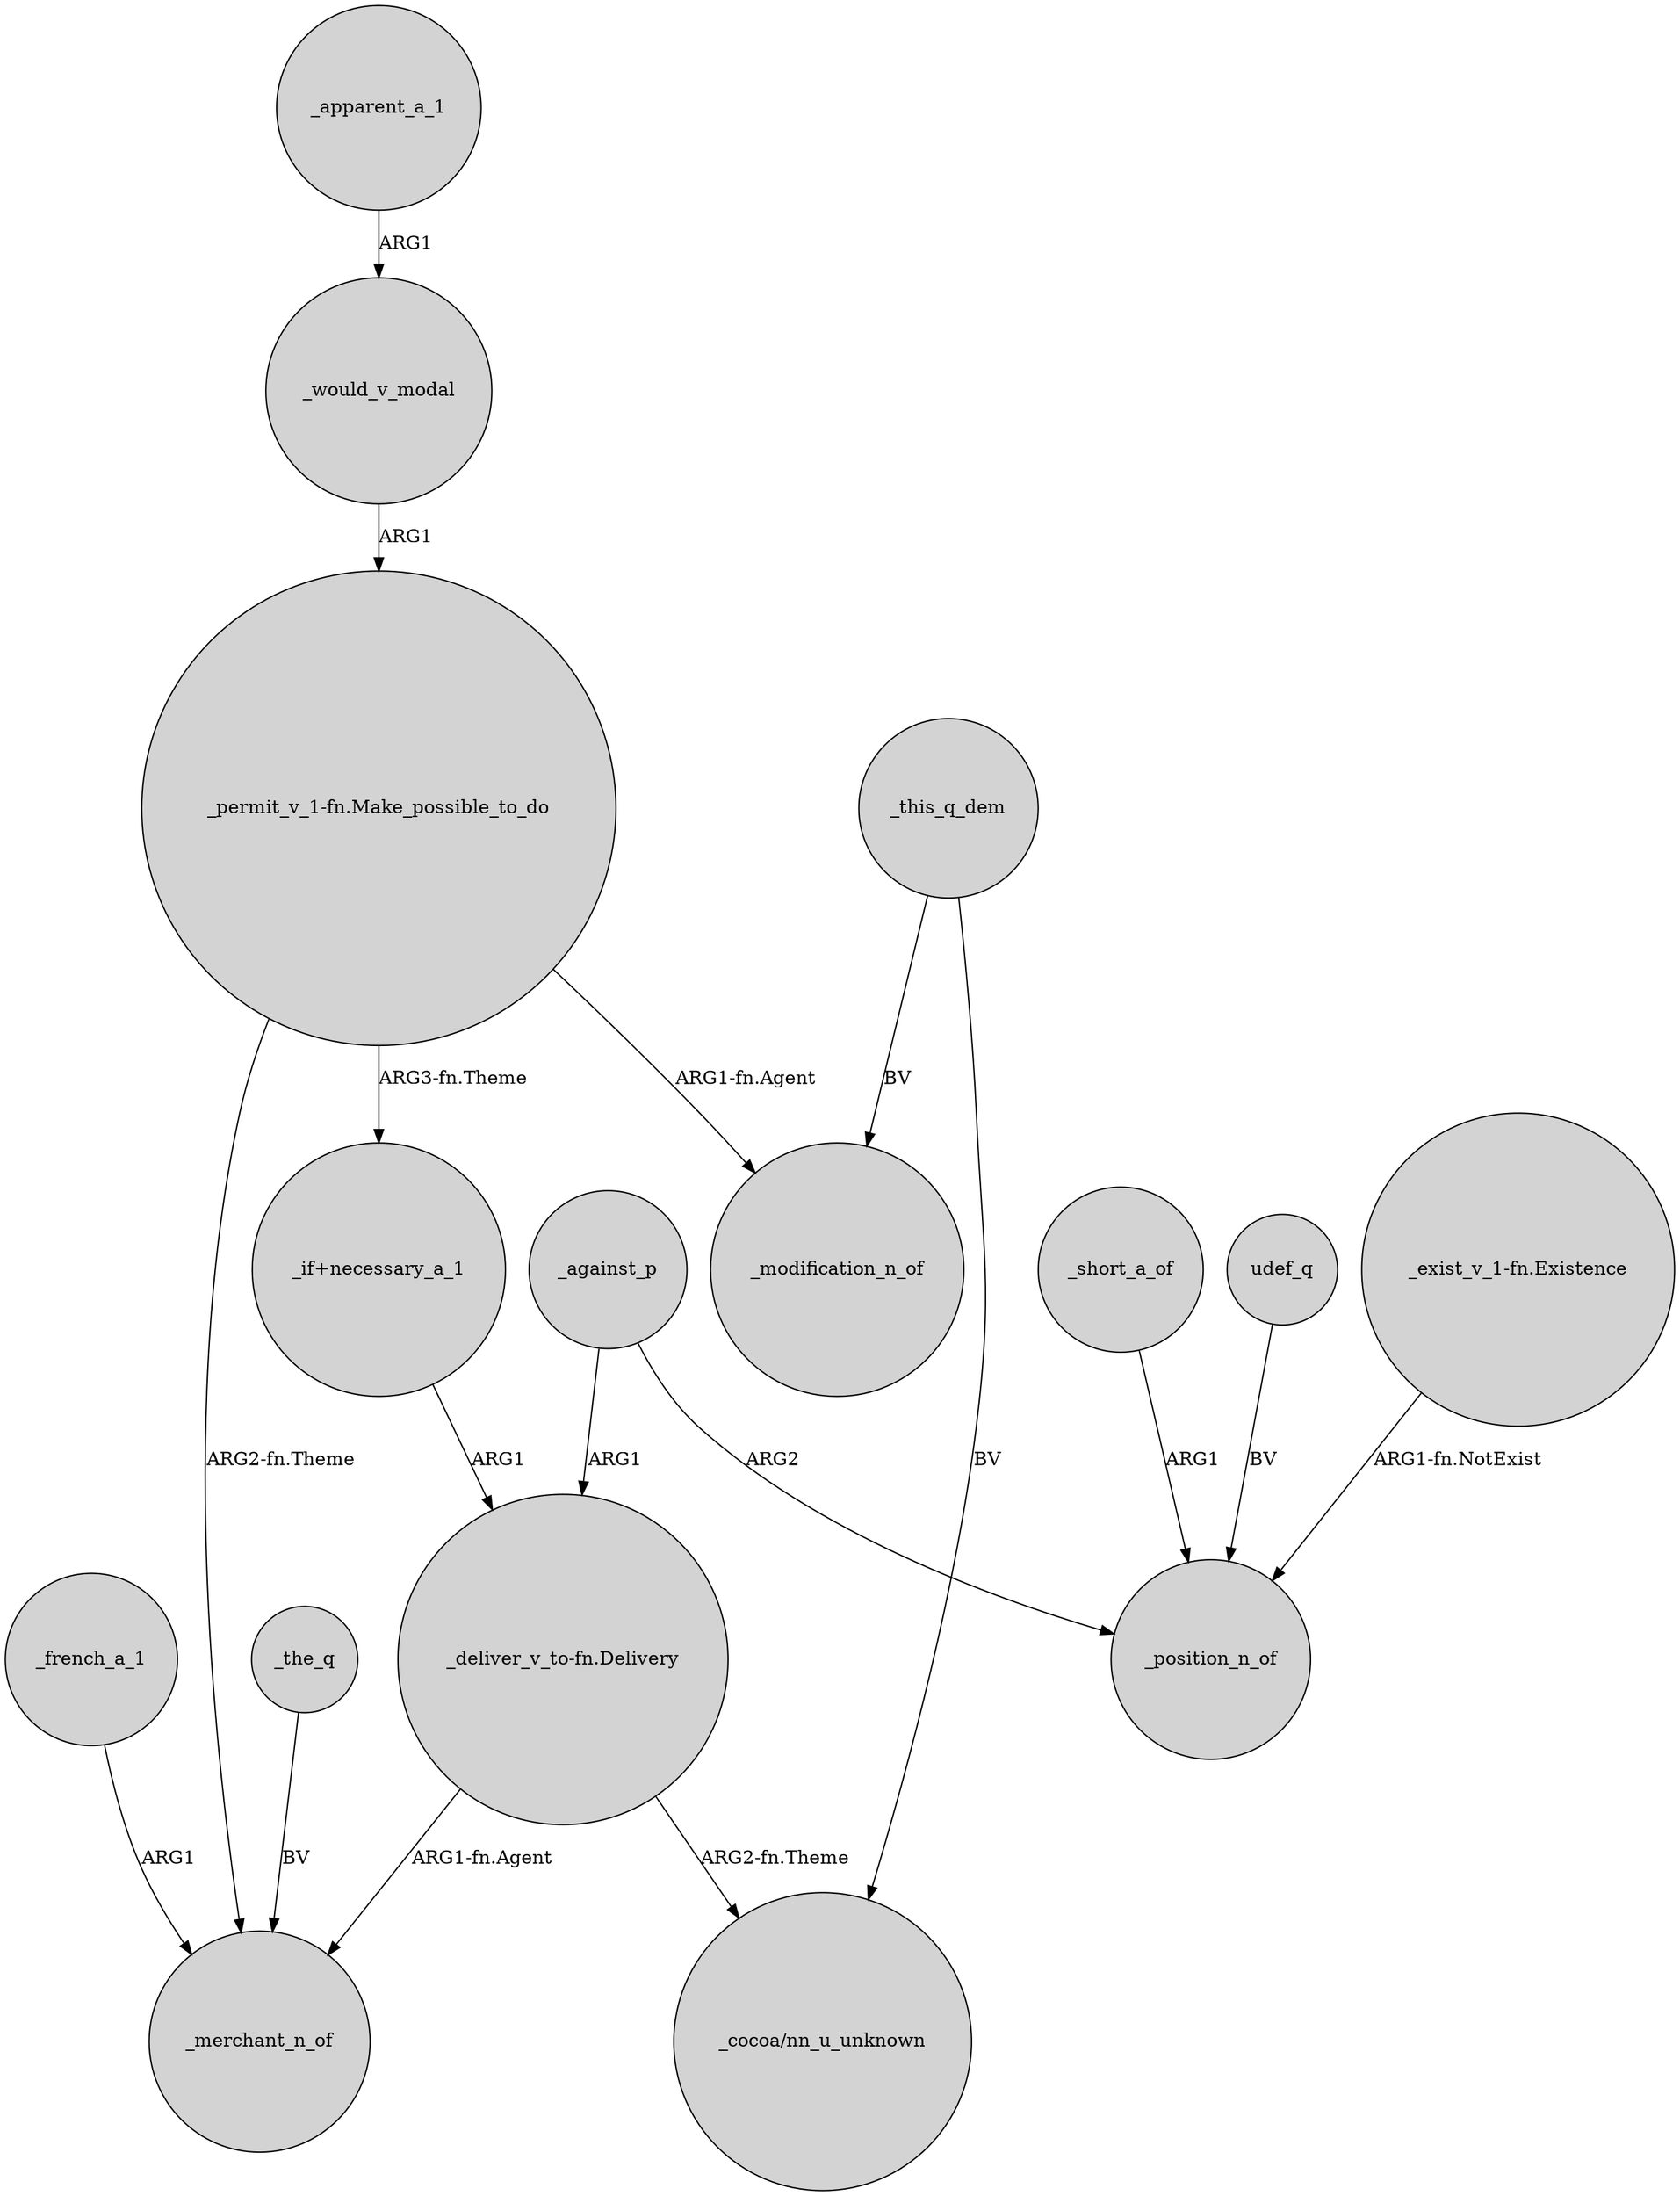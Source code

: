 digraph {
	node [shape=circle style=filled]
	"_deliver_v_to-fn.Delivery" -> _merchant_n_of [label="ARG1-fn.Agent"]
	"_permit_v_1-fn.Make_possible_to_do" -> "_if+necessary_a_1" [label="ARG3-fn.Theme"]
	"_deliver_v_to-fn.Delivery" -> "_cocoa/nn_u_unknown" [label="ARG2-fn.Theme"]
	"_if+necessary_a_1" -> "_deliver_v_to-fn.Delivery" [label=ARG1]
	_would_v_modal -> "_permit_v_1-fn.Make_possible_to_do" [label=ARG1]
	_short_a_of -> _position_n_of [label=ARG1]
	_apparent_a_1 -> _would_v_modal [label=ARG1]
	_the_q -> _merchant_n_of [label=BV]
	_french_a_1 -> _merchant_n_of [label=ARG1]
	udef_q -> _position_n_of [label=BV]
	_this_q_dem -> "_cocoa/nn_u_unknown" [label=BV]
	"_permit_v_1-fn.Make_possible_to_do" -> _merchant_n_of [label="ARG2-fn.Theme"]
	_against_p -> "_deliver_v_to-fn.Delivery" [label=ARG1]
	_against_p -> _position_n_of [label=ARG2]
	"_exist_v_1-fn.Existence" -> _position_n_of [label="ARG1-fn.NotExist"]
	"_permit_v_1-fn.Make_possible_to_do" -> _modification_n_of [label="ARG1-fn.Agent"]
	_this_q_dem -> _modification_n_of [label=BV]
}
